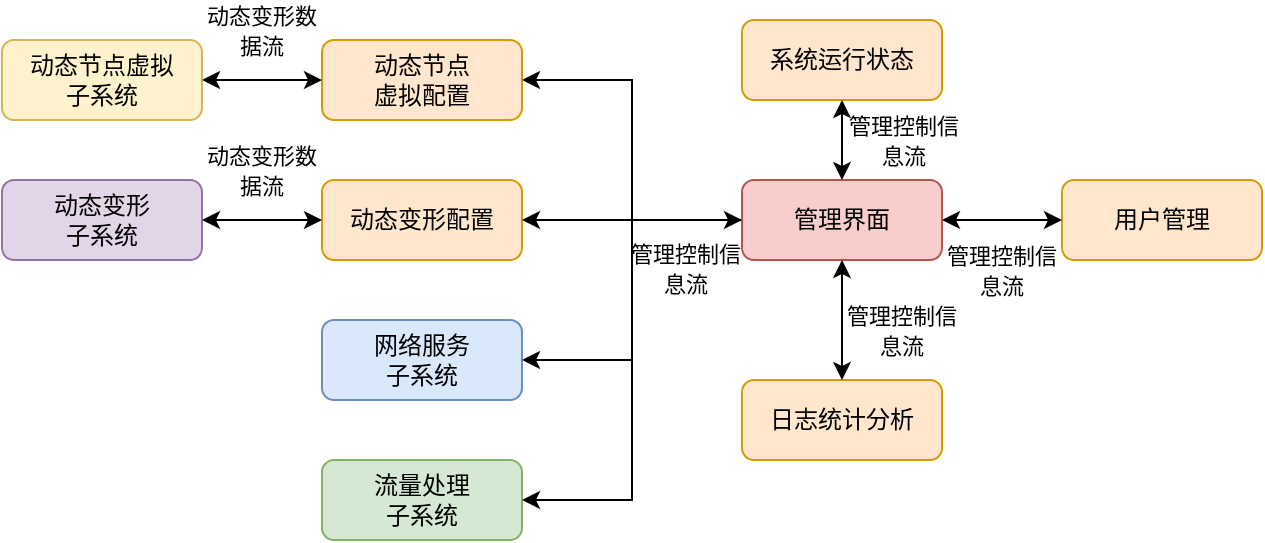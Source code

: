 <mxfile version="20.8.23" type="github">
  <diagram name="第 1 页" id="KStQGtEi9p2DytLh7vw1">
    <mxGraphModel dx="1430" dy="737" grid="1" gridSize="10" guides="1" tooltips="1" connect="1" arrows="1" fold="1" page="1" pageScale="1" pageWidth="827" pageHeight="1169" math="0" shadow="0">
      <root>
        <mxCell id="0" />
        <mxCell id="1" parent="0" />
        <mxCell id="NKxcG8WvLp7JqvVt8epf-1" value="动态节点虚拟&lt;br&gt;子系统" style="rounded=1;whiteSpace=wrap;html=1;fillColor=#fff2cc;strokeColor=#d6b656;" vertex="1" parent="1">
          <mxGeometry x="120" y="320" width="100" height="40" as="geometry" />
        </mxCell>
        <mxCell id="NKxcG8WvLp7JqvVt8epf-2" value="动态节点&lt;br&gt;虚拟配置" style="rounded=1;whiteSpace=wrap;html=1;fillColor=#ffe6cc;strokeColor=#d79b00;" vertex="1" parent="1">
          <mxGeometry x="280" y="320" width="100" height="40" as="geometry" />
        </mxCell>
        <mxCell id="NKxcG8WvLp7JqvVt8epf-3" value="动态变形配置" style="rounded=1;whiteSpace=wrap;html=1;fillColor=#ffe6cc;strokeColor=#d79b00;" vertex="1" parent="1">
          <mxGeometry x="280" y="390" width="100" height="40" as="geometry" />
        </mxCell>
        <mxCell id="NKxcG8WvLp7JqvVt8epf-4" value="网络服务&lt;br&gt;子系统" style="rounded=1;whiteSpace=wrap;html=1;fillColor=#dae8fc;strokeColor=#6c8ebf;" vertex="1" parent="1">
          <mxGeometry x="280" y="460" width="100" height="40" as="geometry" />
        </mxCell>
        <mxCell id="NKxcG8WvLp7JqvVt8epf-5" value="流量处理&lt;br&gt;子系统" style="rounded=1;whiteSpace=wrap;html=1;fillColor=#d5e8d4;strokeColor=#82b366;" vertex="1" parent="1">
          <mxGeometry x="280" y="530" width="100" height="40" as="geometry" />
        </mxCell>
        <mxCell id="NKxcG8WvLp7JqvVt8epf-6" value="动态变形&lt;br&gt;子系统" style="rounded=1;whiteSpace=wrap;html=1;fillColor=#e1d5e7;strokeColor=#9673a6;" vertex="1" parent="1">
          <mxGeometry x="120" y="390" width="100" height="40" as="geometry" />
        </mxCell>
        <mxCell id="NKxcG8WvLp7JqvVt8epf-7" value="系统运行状态" style="rounded=1;whiteSpace=wrap;html=1;fillColor=#ffe6cc;strokeColor=#d79b00;" vertex="1" parent="1">
          <mxGeometry x="490" y="310" width="100" height="40" as="geometry" />
        </mxCell>
        <mxCell id="NKxcG8WvLp7JqvVt8epf-18" style="edgeStyle=orthogonalEdgeStyle;rounded=0;orthogonalLoop=1;jettySize=auto;html=1;exitX=0;exitY=0.5;exitDx=0;exitDy=0;entryX=1;entryY=0.5;entryDx=0;entryDy=0;" edge="1" parent="1" source="NKxcG8WvLp7JqvVt8epf-8" target="NKxcG8WvLp7JqvVt8epf-2">
          <mxGeometry relative="1" as="geometry" />
        </mxCell>
        <mxCell id="NKxcG8WvLp7JqvVt8epf-19" style="edgeStyle=orthogonalEdgeStyle;rounded=0;orthogonalLoop=1;jettySize=auto;html=1;exitX=0;exitY=0.5;exitDx=0;exitDy=0;entryX=1;entryY=0.5;entryDx=0;entryDy=0;" edge="1" parent="1" source="NKxcG8WvLp7JqvVt8epf-8" target="NKxcG8WvLp7JqvVt8epf-4">
          <mxGeometry relative="1" as="geometry" />
        </mxCell>
        <mxCell id="NKxcG8WvLp7JqvVt8epf-20" style="edgeStyle=orthogonalEdgeStyle;rounded=0;orthogonalLoop=1;jettySize=auto;html=1;exitX=0;exitY=0.5;exitDx=0;exitDy=0;entryX=1;entryY=0.5;entryDx=0;entryDy=0;" edge="1" parent="1" source="NKxcG8WvLp7JqvVt8epf-8" target="NKxcG8WvLp7JqvVt8epf-5">
          <mxGeometry relative="1" as="geometry" />
        </mxCell>
        <mxCell id="NKxcG8WvLp7JqvVt8epf-8" value="管理界面" style="rounded=1;whiteSpace=wrap;html=1;fillColor=#f8cecc;strokeColor=#b85450;" vertex="1" parent="1">
          <mxGeometry x="490" y="390" width="100" height="40" as="geometry" />
        </mxCell>
        <mxCell id="NKxcG8WvLp7JqvVt8epf-9" value="日志统计分析" style="rounded=1;whiteSpace=wrap;html=1;fillColor=#ffe6cc;strokeColor=#d79b00;" vertex="1" parent="1">
          <mxGeometry x="490" y="490" width="100" height="40" as="geometry" />
        </mxCell>
        <mxCell id="NKxcG8WvLp7JqvVt8epf-10" value="用户管理" style="rounded=1;whiteSpace=wrap;html=1;fillColor=#ffe6cc;strokeColor=#d79b00;" vertex="1" parent="1">
          <mxGeometry x="650" y="390" width="100" height="40" as="geometry" />
        </mxCell>
        <mxCell id="NKxcG8WvLp7JqvVt8epf-11" value="" style="endArrow=classic;startArrow=classic;html=1;rounded=0;exitX=1;exitY=0.5;exitDx=0;exitDy=0;entryX=0;entryY=0.5;entryDx=0;entryDy=0;" edge="1" parent="1" source="NKxcG8WvLp7JqvVt8epf-1" target="NKxcG8WvLp7JqvVt8epf-2">
          <mxGeometry width="50" height="50" relative="1" as="geometry">
            <mxPoint x="230" y="390" as="sourcePoint" />
            <mxPoint x="280" y="340" as="targetPoint" />
          </mxGeometry>
        </mxCell>
        <mxCell id="NKxcG8WvLp7JqvVt8epf-12" value="" style="endArrow=classic;startArrow=classic;html=1;rounded=0;exitX=1;exitY=0.5;exitDx=0;exitDy=0;entryX=0;entryY=0.5;entryDx=0;entryDy=0;" edge="1" parent="1" source="NKxcG8WvLp7JqvVt8epf-6" target="NKxcG8WvLp7JqvVt8epf-3">
          <mxGeometry width="50" height="50" relative="1" as="geometry">
            <mxPoint x="230" y="350" as="sourcePoint" />
            <mxPoint x="290" y="350" as="targetPoint" />
          </mxGeometry>
        </mxCell>
        <mxCell id="NKxcG8WvLp7JqvVt8epf-13" value="" style="endArrow=classic;startArrow=classic;html=1;rounded=0;exitX=1;exitY=0.5;exitDx=0;exitDy=0;entryX=0;entryY=0.5;entryDx=0;entryDy=0;" edge="1" parent="1" source="NKxcG8WvLp7JqvVt8epf-8" target="NKxcG8WvLp7JqvVt8epf-10">
          <mxGeometry width="50" height="50" relative="1" as="geometry">
            <mxPoint x="240" y="360" as="sourcePoint" />
            <mxPoint x="300" y="360" as="targetPoint" />
          </mxGeometry>
        </mxCell>
        <mxCell id="NKxcG8WvLp7JqvVt8epf-14" value="" style="endArrow=classic;startArrow=classic;html=1;rounded=0;" edge="1" parent="1" source="NKxcG8WvLp7JqvVt8epf-8">
          <mxGeometry width="50" height="50" relative="1" as="geometry">
            <mxPoint x="250" y="370" as="sourcePoint" />
            <mxPoint x="540" y="490" as="targetPoint" />
          </mxGeometry>
        </mxCell>
        <mxCell id="NKxcG8WvLp7JqvVt8epf-15" value="" style="endArrow=classic;startArrow=classic;html=1;rounded=0;exitX=0.5;exitY=1;exitDx=0;exitDy=0;entryX=0.5;entryY=0;entryDx=0;entryDy=0;" edge="1" parent="1" source="NKxcG8WvLp7JqvVt8epf-7" target="NKxcG8WvLp7JqvVt8epf-8">
          <mxGeometry width="50" height="50" relative="1" as="geometry">
            <mxPoint x="260" y="380" as="sourcePoint" />
            <mxPoint x="320" y="380" as="targetPoint" />
          </mxGeometry>
        </mxCell>
        <mxCell id="NKxcG8WvLp7JqvVt8epf-16" value="" style="endArrow=classic;startArrow=classic;html=1;rounded=0;exitX=1;exitY=0.5;exitDx=0;exitDy=0;entryX=0;entryY=0.5;entryDx=0;entryDy=0;" edge="1" parent="1" source="NKxcG8WvLp7JqvVt8epf-3" target="NKxcG8WvLp7JqvVt8epf-8">
          <mxGeometry width="50" height="50" relative="1" as="geometry">
            <mxPoint x="270" y="390" as="sourcePoint" />
            <mxPoint x="330" y="390" as="targetPoint" />
          </mxGeometry>
        </mxCell>
        <mxCell id="NKxcG8WvLp7JqvVt8epf-21" value="&lt;font style=&quot;font-size: 11px;&quot;&gt;管理控制信息流&lt;/font&gt;" style="text;html=1;strokeColor=none;fillColor=none;align=center;verticalAlign=middle;whiteSpace=wrap;rounded=0;" vertex="1" parent="1">
          <mxGeometry x="540" y="450" width="60" height="30" as="geometry" />
        </mxCell>
        <mxCell id="NKxcG8WvLp7JqvVt8epf-22" value="&lt;font style=&quot;font-size: 11px;&quot;&gt;管理控制信息流&lt;/font&gt;" style="text;html=1;strokeColor=none;fillColor=none;align=center;verticalAlign=middle;whiteSpace=wrap;rounded=0;" vertex="1" parent="1">
          <mxGeometry x="590" y="420" width="60" height="30" as="geometry" />
        </mxCell>
        <mxCell id="NKxcG8WvLp7JqvVt8epf-23" value="&lt;font style=&quot;font-size: 11px;&quot;&gt;管理控制信息流&lt;/font&gt;" style="text;html=1;strokeColor=none;fillColor=none;align=center;verticalAlign=middle;whiteSpace=wrap;rounded=0;" vertex="1" parent="1">
          <mxGeometry x="541" y="355" width="60" height="30" as="geometry" />
        </mxCell>
        <mxCell id="NKxcG8WvLp7JqvVt8epf-24" value="&lt;font style=&quot;font-size: 11px;&quot;&gt;管理控制信息流&lt;/font&gt;" style="text;html=1;strokeColor=none;fillColor=none;align=center;verticalAlign=middle;whiteSpace=wrap;rounded=0;" vertex="1" parent="1">
          <mxGeometry x="432" y="419" width="60" height="30" as="geometry" />
        </mxCell>
        <mxCell id="NKxcG8WvLp7JqvVt8epf-25" value="&lt;span style=&quot;font-size: 11px;&quot;&gt;动态变形数据流&lt;/span&gt;" style="text;html=1;strokeColor=none;fillColor=none;align=center;verticalAlign=middle;whiteSpace=wrap;rounded=0;" vertex="1" parent="1">
          <mxGeometry x="220" y="300" width="60" height="30" as="geometry" />
        </mxCell>
        <mxCell id="NKxcG8WvLp7JqvVt8epf-26" value="&lt;font style=&quot;font-size: 11px;&quot;&gt;动态变形数据流&lt;/font&gt;" style="text;html=1;strokeColor=none;fillColor=none;align=center;verticalAlign=middle;whiteSpace=wrap;rounded=0;" vertex="1" parent="1">
          <mxGeometry x="220" y="370" width="60" height="30" as="geometry" />
        </mxCell>
      </root>
    </mxGraphModel>
  </diagram>
</mxfile>
